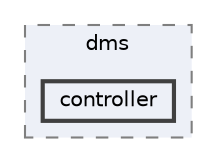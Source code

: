 digraph "repository/isd/src/test/java/com/sterlite/cal/isd/dms/controller"
{
 // LATEX_PDF_SIZE
  bgcolor="transparent";
  edge [fontname=Helvetica,fontsize=10,labelfontname=Helvetica,labelfontsize=10];
  node [fontname=Helvetica,fontsize=10,shape=box,height=0.2,width=0.4];
  compound=true
  subgraph clusterdir_414ee7b1830197cce2346e7620e0f90f {
    graph [ bgcolor="#edf0f7", pencolor="grey50", label="dms", fontname=Helvetica,fontsize=10 style="filled,dashed", URL="dir_414ee7b1830197cce2346e7620e0f90f.html",tooltip=""]
  dir_161be31f9d8daf161b7be31a05e59771 [label="controller", fillcolor="#edf0f7", color="grey25", style="filled,bold", URL="dir_161be31f9d8daf161b7be31a05e59771.html",tooltip=""];
  }
}
